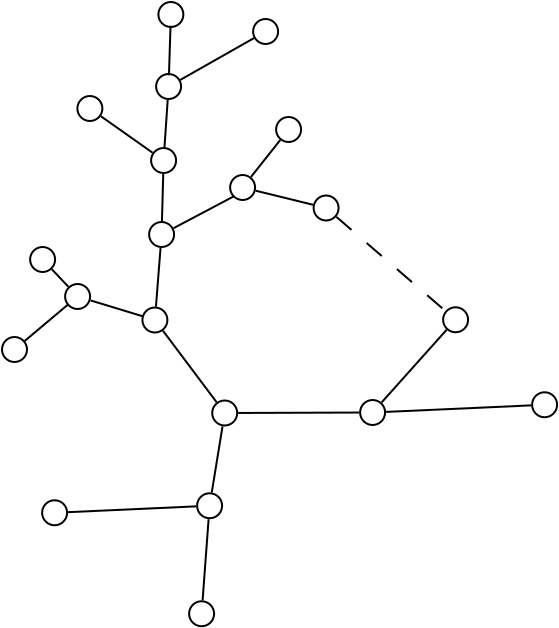 <?xml version="1.0" encoding="UTF-8"?>
<dia:diagram xmlns:dia="http://www.lysator.liu.se/~alla/dia/">
  <dia:layer name="Hintergrund" visible="true" active="true">
    <dia:object type="Standard - Ellipse" version="0" id="O0">
      <dia:attribute name="obj_pos">
        <dia:point val="12.739,4.275"/>
      </dia:attribute>
      <dia:attribute name="obj_bb">
        <dia:rectangle val="12.689,4.225;14.039,5.575"/>
      </dia:attribute>
      <dia:attribute name="elem_corner">
        <dia:point val="12.739,4.275"/>
      </dia:attribute>
      <dia:attribute name="elem_width">
        <dia:real val="1.25"/>
      </dia:attribute>
      <dia:attribute name="elem_height">
        <dia:real val="1.25"/>
      </dia:attribute>
      <dia:attribute name="aspect">
        <dia:enum val="2"/>
      </dia:attribute>
    </dia:object>
    <dia:object type="Standard - Ellipse" version="0" id="O1">
      <dia:attribute name="obj_pos">
        <dia:point val="12.625,7.875"/>
      </dia:attribute>
      <dia:attribute name="obj_bb">
        <dia:rectangle val="12.575,7.825;13.925,9.175"/>
      </dia:attribute>
      <dia:attribute name="elem_corner">
        <dia:point val="12.625,7.875"/>
      </dia:attribute>
      <dia:attribute name="elem_width">
        <dia:real val="1.25"/>
      </dia:attribute>
      <dia:attribute name="elem_height">
        <dia:real val="1.25"/>
      </dia:attribute>
      <dia:attribute name="aspect">
        <dia:enum val="2"/>
      </dia:attribute>
    </dia:object>
    <dia:object type="Standard - Ellipse" version="0" id="O2">
      <dia:attribute name="obj_pos">
        <dia:point val="12.375,11.575"/>
      </dia:attribute>
      <dia:attribute name="obj_bb">
        <dia:rectangle val="12.325,11.525;13.675,12.875"/>
      </dia:attribute>
      <dia:attribute name="elem_corner">
        <dia:point val="12.375,11.575"/>
      </dia:attribute>
      <dia:attribute name="elem_width">
        <dia:real val="1.25"/>
      </dia:attribute>
      <dia:attribute name="elem_height">
        <dia:real val="1.25"/>
      </dia:attribute>
      <dia:attribute name="border_width">
        <dia:real val="0.1"/>
      </dia:attribute>
      <dia:attribute name="aspect">
        <dia:enum val="2"/>
      </dia:attribute>
    </dia:object>
    <dia:object type="Standard - Ellipse" version="0" id="O3">
      <dia:attribute name="obj_pos">
        <dia:point val="17.475,5.125"/>
      </dia:attribute>
      <dia:attribute name="obj_bb">
        <dia:rectangle val="17.425,5.075;18.775,6.425"/>
      </dia:attribute>
      <dia:attribute name="elem_corner">
        <dia:point val="17.475,5.125"/>
      </dia:attribute>
      <dia:attribute name="elem_width">
        <dia:real val="1.25"/>
      </dia:attribute>
      <dia:attribute name="elem_height">
        <dia:real val="1.25"/>
      </dia:attribute>
      <dia:attribute name="aspect">
        <dia:enum val="2"/>
      </dia:attribute>
    </dia:object>
    <dia:object type="Standard - Ellipse" version="0" id="O4">
      <dia:attribute name="obj_pos">
        <dia:point val="8.689,8.975"/>
      </dia:attribute>
      <dia:attribute name="obj_bb">
        <dia:rectangle val="8.639,8.925;9.989,10.275"/>
      </dia:attribute>
      <dia:attribute name="elem_corner">
        <dia:point val="8.689,8.975"/>
      </dia:attribute>
      <dia:attribute name="elem_width">
        <dia:real val="1.25"/>
      </dia:attribute>
      <dia:attribute name="elem_height">
        <dia:real val="1.25"/>
      </dia:attribute>
      <dia:attribute name="aspect">
        <dia:enum val="2"/>
      </dia:attribute>
    </dia:object>
    <dia:object type="Standard - Ellipse" version="0" id="O5">
      <dia:attribute name="obj_pos">
        <dia:point val="12.275,15.275"/>
      </dia:attribute>
      <dia:attribute name="obj_bb">
        <dia:rectangle val="12.225,15.225;13.575,16.575"/>
      </dia:attribute>
      <dia:attribute name="elem_corner">
        <dia:point val="12.275,15.275"/>
      </dia:attribute>
      <dia:attribute name="elem_width">
        <dia:real val="1.25"/>
      </dia:attribute>
      <dia:attribute name="elem_height">
        <dia:real val="1.25"/>
      </dia:attribute>
      <dia:attribute name="aspect">
        <dia:enum val="2"/>
      </dia:attribute>
    </dia:object>
    <dia:object type="Standard - Ellipse" version="0" id="O6">
      <dia:attribute name="obj_pos">
        <dia:point val="16.325,12.925"/>
      </dia:attribute>
      <dia:attribute name="obj_bb">
        <dia:rectangle val="16.275,12.875;17.625,14.225"/>
      </dia:attribute>
      <dia:attribute name="elem_corner">
        <dia:point val="16.325,12.925"/>
      </dia:attribute>
      <dia:attribute name="elem_width">
        <dia:real val="1.25"/>
      </dia:attribute>
      <dia:attribute name="elem_height">
        <dia:real val="1.25"/>
      </dia:attribute>
      <dia:attribute name="aspect">
        <dia:enum val="2"/>
      </dia:attribute>
    </dia:object>
    <dia:object type="Standard - Ellipse" version="0" id="O7">
      <dia:attribute name="obj_pos">
        <dia:point val="18.625,10.025"/>
      </dia:attribute>
      <dia:attribute name="obj_bb">
        <dia:rectangle val="18.575,9.975;19.925,11.325"/>
      </dia:attribute>
      <dia:attribute name="elem_corner">
        <dia:point val="18.625,10.025"/>
      </dia:attribute>
      <dia:attribute name="elem_width">
        <dia:real val="1.25"/>
      </dia:attribute>
      <dia:attribute name="elem_height">
        <dia:real val="1.25"/>
      </dia:attribute>
      <dia:attribute name="aspect">
        <dia:enum val="2"/>
      </dia:attribute>
    </dia:object>
    <dia:object type="Standard - Ellipse" version="0" id="O8">
      <dia:attribute name="obj_pos">
        <dia:point val="11.94,19.55"/>
      </dia:attribute>
      <dia:attribute name="obj_bb">
        <dia:rectangle val="11.89,19.5;13.24,20.85"/>
      </dia:attribute>
      <dia:attribute name="elem_corner">
        <dia:point val="11.94,19.55"/>
      </dia:attribute>
      <dia:attribute name="elem_width">
        <dia:real val="1.25"/>
      </dia:attribute>
      <dia:attribute name="elem_height">
        <dia:real val="1.25"/>
      </dia:attribute>
      <dia:attribute name="aspect">
        <dia:enum val="2"/>
      </dia:attribute>
    </dia:object>
    <dia:object type="Standard - Ellipse" version="0" id="O9">
      <dia:attribute name="obj_pos">
        <dia:point val="8.075,18.375"/>
      </dia:attribute>
      <dia:attribute name="obj_bb">
        <dia:rectangle val="8.025,18.325;9.375,19.675"/>
      </dia:attribute>
      <dia:attribute name="elem_corner">
        <dia:point val="8.075,18.375"/>
      </dia:attribute>
      <dia:attribute name="elem_width">
        <dia:real val="1.25"/>
      </dia:attribute>
      <dia:attribute name="elem_height">
        <dia:real val="1.25"/>
      </dia:attribute>
      <dia:attribute name="aspect">
        <dia:enum val="2"/>
      </dia:attribute>
    </dia:object>
    <dia:object type="Standard - Ellipse" version="0" id="O10">
      <dia:attribute name="obj_pos">
        <dia:point val="6.325,16.525"/>
      </dia:attribute>
      <dia:attribute name="obj_bb">
        <dia:rectangle val="6.275,16.475;7.625,17.825"/>
      </dia:attribute>
      <dia:attribute name="elem_corner">
        <dia:point val="6.325,16.525"/>
      </dia:attribute>
      <dia:attribute name="elem_width">
        <dia:real val="1.25"/>
      </dia:attribute>
      <dia:attribute name="elem_height">
        <dia:real val="1.25"/>
      </dia:attribute>
      <dia:attribute name="aspect">
        <dia:enum val="2"/>
      </dia:attribute>
    </dia:object>
    <dia:object type="Standard - Ellipse" version="0" id="O11">
      <dia:attribute name="obj_pos">
        <dia:point val="4.92,21.025"/>
      </dia:attribute>
      <dia:attribute name="obj_bb">
        <dia:rectangle val="4.87,20.975;6.22,22.325"/>
      </dia:attribute>
      <dia:attribute name="elem_corner">
        <dia:point val="4.92,21.025"/>
      </dia:attribute>
      <dia:attribute name="elem_width">
        <dia:real val="1.25"/>
      </dia:attribute>
      <dia:attribute name="elem_height">
        <dia:real val="1.25"/>
      </dia:attribute>
      <dia:attribute name="aspect">
        <dia:enum val="2"/>
      </dia:attribute>
    </dia:object>
    <dia:object type="Standard - Ellipse" version="0" id="O12">
      <dia:attribute name="obj_pos">
        <dia:point val="15.43,24.2"/>
      </dia:attribute>
      <dia:attribute name="obj_bb">
        <dia:rectangle val="15.38,24.15;16.73,25.5"/>
      </dia:attribute>
      <dia:attribute name="elem_corner">
        <dia:point val="15.43,24.2"/>
      </dia:attribute>
      <dia:attribute name="elem_width">
        <dia:real val="1.25"/>
      </dia:attribute>
      <dia:attribute name="elem_height">
        <dia:real val="1.25"/>
      </dia:attribute>
      <dia:attribute name="aspect">
        <dia:enum val="2"/>
      </dia:attribute>
    </dia:object>
    <dia:object type="Standard - Ellipse" version="0" id="O13">
      <dia:attribute name="obj_pos">
        <dia:point val="22.825,24.175"/>
      </dia:attribute>
      <dia:attribute name="obj_bb">
        <dia:rectangle val="22.775,24.125;24.125,25.475"/>
      </dia:attribute>
      <dia:attribute name="elem_corner">
        <dia:point val="22.825,24.175"/>
      </dia:attribute>
      <dia:attribute name="elem_width">
        <dia:real val="1.25"/>
      </dia:attribute>
      <dia:attribute name="elem_height">
        <dia:real val="1.25"/>
      </dia:attribute>
      <dia:attribute name="aspect">
        <dia:enum val="2"/>
      </dia:attribute>
    </dia:object>
    <dia:object type="Standard - Ellipse" version="0" id="O14">
      <dia:attribute name="obj_pos">
        <dia:point val="31.425,23.788"/>
      </dia:attribute>
      <dia:attribute name="obj_bb">
        <dia:rectangle val="31.375,23.738;32.725,25.087"/>
      </dia:attribute>
      <dia:attribute name="elem_corner">
        <dia:point val="31.425,23.788"/>
      </dia:attribute>
      <dia:attribute name="elem_width">
        <dia:real val="1.25"/>
      </dia:attribute>
      <dia:attribute name="elem_height">
        <dia:real val="1.25"/>
      </dia:attribute>
      <dia:attribute name="aspect">
        <dia:enum val="2"/>
      </dia:attribute>
    </dia:object>
    <dia:object type="Standard - Ellipse" version="0" id="O15">
      <dia:attribute name="obj_pos">
        <dia:point val="26.975,19.538"/>
      </dia:attribute>
      <dia:attribute name="obj_bb">
        <dia:rectangle val="26.925,19.488;28.275,20.837"/>
      </dia:attribute>
      <dia:attribute name="elem_corner">
        <dia:point val="26.975,19.538"/>
      </dia:attribute>
      <dia:attribute name="elem_width">
        <dia:real val="1.25"/>
      </dia:attribute>
      <dia:attribute name="elem_height">
        <dia:real val="1.25"/>
      </dia:attribute>
      <dia:attribute name="aspect">
        <dia:enum val="2"/>
      </dia:attribute>
    </dia:object>
    <dia:object type="Standard - Ellipse" version="0" id="O16">
      <dia:attribute name="obj_pos">
        <dia:point val="14.675,28.837"/>
      </dia:attribute>
      <dia:attribute name="obj_bb">
        <dia:rectangle val="14.625,28.788;15.975,30.137"/>
      </dia:attribute>
      <dia:attribute name="elem_corner">
        <dia:point val="14.675,28.837"/>
      </dia:attribute>
      <dia:attribute name="elem_width">
        <dia:real val="1.25"/>
      </dia:attribute>
      <dia:attribute name="elem_height">
        <dia:real val="1.25"/>
      </dia:attribute>
      <dia:attribute name="aspect">
        <dia:enum val="2"/>
      </dia:attribute>
    </dia:object>
    <dia:object type="Standard - Ellipse" version="0" id="O17">
      <dia:attribute name="obj_pos">
        <dia:point val="6.925,29.188"/>
      </dia:attribute>
      <dia:attribute name="obj_bb">
        <dia:rectangle val="6.875,29.137;8.225,30.488"/>
      </dia:attribute>
      <dia:attribute name="elem_corner">
        <dia:point val="6.925,29.188"/>
      </dia:attribute>
      <dia:attribute name="elem_width">
        <dia:real val="1.25"/>
      </dia:attribute>
      <dia:attribute name="elem_height">
        <dia:real val="1.25"/>
      </dia:attribute>
      <dia:attribute name="aspect">
        <dia:enum val="2"/>
      </dia:attribute>
    </dia:object>
    <dia:object type="Standard - Ellipse" version="0" id="O18">
      <dia:attribute name="obj_pos">
        <dia:point val="14.275,34.237"/>
      </dia:attribute>
      <dia:attribute name="obj_bb">
        <dia:rectangle val="14.225,34.188;15.575,35.538"/>
      </dia:attribute>
      <dia:attribute name="elem_corner">
        <dia:point val="14.275,34.237"/>
      </dia:attribute>
      <dia:attribute name="elem_width">
        <dia:real val="1.25"/>
      </dia:attribute>
      <dia:attribute name="elem_height">
        <dia:real val="1.25"/>
      </dia:attribute>
      <dia:attribute name="aspect">
        <dia:enum val="2"/>
      </dia:attribute>
    </dia:object>
    <dia:object type="Standard - Line" version="0" id="O19">
      <dia:attribute name="obj_pos">
        <dia:point val="13.346,5.463"/>
      </dia:attribute>
      <dia:attribute name="obj_bb">
        <dia:rectangle val="13.216,5.411;13.398,7.989"/>
      </dia:attribute>
      <dia:attribute name="conn_endpoints">
        <dia:point val="13.346,5.463"/>
        <dia:point val="13.268,7.938"/>
      </dia:attribute>
      <dia:attribute name="numcp">
        <dia:int val="1"/>
      </dia:attribute>
      <dia:connections>
        <dia:connection handle="0" to="O0" connection="8"/>
        <dia:connection handle="1" to="O1" connection="8"/>
      </dia:connections>
    </dia:object>
    <dia:object type="Standard - Line" version="0" id="O20">
      <dia:attribute name="obj_pos">
        <dia:point val="13.828,8.172"/>
      </dia:attribute>
      <dia:attribute name="obj_bb">
        <dia:rectangle val="13.76,6.009;17.59,8.241"/>
      </dia:attribute>
      <dia:attribute name="conn_endpoints">
        <dia:point val="13.828,8.172"/>
        <dia:point val="17.522,6.078"/>
      </dia:attribute>
      <dia:attribute name="numcp">
        <dia:int val="1"/>
      </dia:attribute>
      <dia:connections>
        <dia:connection handle="0" to="O1" connection="8"/>
        <dia:connection handle="1" to="O3" connection="8"/>
      </dia:connections>
    </dia:object>
    <dia:object type="Standard - Line" version="0" id="O21">
      <dia:attribute name="obj_pos">
        <dia:point val="13.204,9.173"/>
      </dia:attribute>
      <dia:attribute name="obj_bb">
        <dia:rectangle val="12.992,9.12;13.258,11.58"/>
      </dia:attribute>
      <dia:attribute name="conn_endpoints">
        <dia:point val="13.204,9.173"/>
        <dia:point val="13.046,11.527"/>
      </dia:attribute>
      <dia:attribute name="numcp">
        <dia:int val="1"/>
      </dia:attribute>
      <dia:connections>
        <dia:connection handle="0" to="O1" connection="8"/>
        <dia:connection handle="1" to="O2" connection="8"/>
      </dia:connections>
    </dia:object>
    <dia:object type="Standard - Line" version="0" id="O22">
      <dia:attribute name="obj_pos">
        <dia:point val="12.449,11.811"/>
      </dia:attribute>
      <dia:attribute name="obj_bb">
        <dia:rectangle val="9.796,9.919;12.518,11.881"/>
      </dia:attribute>
      <dia:attribute name="conn_endpoints">
        <dia:point val="12.449,11.811"/>
        <dia:point val="9.865,9.989"/>
      </dia:attribute>
      <dia:attribute name="numcp">
        <dia:int val="1"/>
      </dia:attribute>
      <dia:connections>
        <dia:connection handle="0" to="O2" connection="8"/>
        <dia:connection handle="1" to="O4" connection="8"/>
      </dia:connections>
    </dia:object>
    <dia:object type="Standard - Line" version="0" id="O23">
      <dia:attribute name="obj_pos">
        <dia:point val="12.982,12.874"/>
      </dia:attribute>
      <dia:attribute name="obj_bb">
        <dia:rectangle val="12.867,12.822;13.033,15.277"/>
      </dia:attribute>
      <dia:attribute name="conn_endpoints">
        <dia:point val="12.982,12.874"/>
        <dia:point val="12.918,15.226"/>
      </dia:attribute>
      <dia:attribute name="numcp">
        <dia:int val="1"/>
      </dia:attribute>
      <dia:connections>
        <dia:connection handle="0" to="O2" connection="8"/>
        <dia:connection handle="1" to="O5" connection="8"/>
      </dia:connections>
    </dia:object>
    <dia:object type="Standard - Line" version="0" id="O24">
      <dia:attribute name="obj_pos">
        <dia:point val="13.496,15.585"/>
      </dia:attribute>
      <dia:attribute name="obj_bb">
        <dia:rectangle val="13.429,13.924;16.576,15.652"/>
      </dia:attribute>
      <dia:attribute name="conn_endpoints">
        <dia:point val="13.496,15.585"/>
        <dia:point val="16.508,13.992"/>
      </dia:attribute>
      <dia:attribute name="numcp">
        <dia:int val="1"/>
      </dia:attribute>
      <dia:connections>
        <dia:connection handle="0" to="O5" connection="8"/>
        <dia:connection handle="1" to="O6" connection="5"/>
      </dia:connections>
    </dia:object>
    <dia:object type="Standard - Line" version="0" id="O25">
      <dia:attribute name="obj_pos">
        <dia:point val="17.369,13.022"/>
      </dia:attribute>
      <dia:attribute name="obj_bb">
        <dia:rectangle val="17.299,11.108;18.901,13.092"/>
      </dia:attribute>
      <dia:attribute name="conn_endpoints">
        <dia:point val="17.369,13.022"/>
        <dia:point val="18.831,11.178"/>
      </dia:attribute>
      <dia:attribute name="numcp">
        <dia:int val="1"/>
      </dia:attribute>
      <dia:connections>
        <dia:connection handle="0" to="O6" connection="8"/>
        <dia:connection handle="1" to="O7" connection="8"/>
      </dia:connections>
    </dia:object>
    <dia:object type="Standard - Line" version="0" id="O26">
      <dia:attribute name="obj_pos">
        <dia:point val="12.847,16.573"/>
      </dia:attribute>
      <dia:attribute name="obj_bb">
        <dia:rectangle val="12.564,16.519;12.901,19.556"/>
      </dia:attribute>
      <dia:attribute name="conn_endpoints">
        <dia:point val="12.847,16.573"/>
        <dia:point val="12.618,19.502"/>
      </dia:attribute>
      <dia:attribute name="numcp">
        <dia:int val="1"/>
      </dia:attribute>
      <dia:connections>
        <dia:connection handle="0" to="O5" connection="8"/>
        <dia:connection handle="1" to="O8" connection="8"/>
      </dia:connections>
    </dia:object>
    <dia:object type="Standard - Line" version="0" id="O27">
      <dia:attribute name="obj_pos">
        <dia:point val="11.919,19.979"/>
      </dia:attribute>
      <dia:attribute name="obj_bb">
        <dia:rectangle val="9.284,19.134;11.982,20.041"/>
      </dia:attribute>
      <dia:attribute name="conn_endpoints">
        <dia:point val="11.919,19.979"/>
        <dia:point val="9.346,19.196"/>
      </dia:attribute>
      <dia:attribute name="numcp">
        <dia:int val="1"/>
      </dia:attribute>
      <dia:connections>
        <dia:connection handle="0" to="O8" connection="8"/>
        <dia:connection handle="1" to="O9" connection="8"/>
      </dia:connections>
    </dia:object>
    <dia:object type="Standard - Line" version="0" id="O28">
      <dia:attribute name="obj_pos">
        <dia:point val="8.236,18.51"/>
      </dia:attribute>
      <dia:attribute name="obj_bb">
        <dia:rectangle val="7.343,17.569;8.307,18.581"/>
      </dia:attribute>
      <dia:attribute name="conn_endpoints">
        <dia:point val="8.236,18.51"/>
        <dia:point val="7.414,17.64"/>
      </dia:attribute>
      <dia:attribute name="numcp">
        <dia:int val="1"/>
      </dia:attribute>
      <dia:connections>
        <dia:connection handle="0" to="O9" connection="8"/>
        <dia:connection handle="1" to="O10" connection="8"/>
      </dia:connections>
    </dia:object>
    <dia:object type="Standard - Line" version="0" id="O29">
      <dia:attribute name="obj_pos">
        <dia:point val="8.195,19.424"/>
      </dia:attribute>
      <dia:attribute name="obj_bb">
        <dia:rectangle val="5.98,19.354;8.265,21.296"/>
      </dia:attribute>
      <dia:attribute name="conn_endpoints">
        <dia:point val="8.195,19.424"/>
        <dia:point val="6.05,21.226"/>
      </dia:attribute>
      <dia:attribute name="numcp">
        <dia:int val="1"/>
      </dia:attribute>
      <dia:connections>
        <dia:connection handle="0" to="O9" connection="8"/>
        <dia:connection handle="1" to="O11" connection="8"/>
      </dia:connections>
    </dia:object>
    <dia:object type="Standard - Line" version="0" id="O30">
      <dia:attribute name="obj_pos">
        <dia:point val="12.969,20.713"/>
      </dia:attribute>
      <dia:attribute name="obj_bb">
        <dia:rectangle val="12.899,20.643;15.721,24.357"/>
      </dia:attribute>
      <dia:attribute name="conn_endpoints">
        <dia:point val="12.969,20.713"/>
        <dia:point val="15.651,24.287"/>
      </dia:attribute>
      <dia:attribute name="numcp">
        <dia:int val="1"/>
      </dia:attribute>
      <dia:connections>
        <dia:connection handle="0" to="O8" connection="8"/>
        <dia:connection handle="1" to="O12" connection="8"/>
      </dia:connections>
    </dia:object>
    <dia:object type="Standard - Line" version="0" id="O31">
      <dia:attribute name="obj_pos">
        <dia:point val="15.947,25.491"/>
      </dia:attribute>
      <dia:attribute name="obj_bb">
        <dia:rectangle val="15.351,25.434;16.004,28.854"/>
      </dia:attribute>
      <dia:attribute name="conn_endpoints">
        <dia:point val="15.947,25.491"/>
        <dia:point val="15.409,28.796"/>
      </dia:attribute>
      <dia:attribute name="numcp">
        <dia:int val="1"/>
      </dia:attribute>
      <dia:connections>
        <dia:connection handle="0" to="O12" connection="8"/>
        <dia:connection handle="1" to="O16" connection="8"/>
      </dia:connections>
    </dia:object>
    <dia:object type="Standard - Line" version="0" id="O32">
      <dia:attribute name="obj_pos">
        <dia:point val="14.626,29.493"/>
      </dia:attribute>
      <dia:attribute name="obj_bb">
        <dia:rectangle val="8.172,29.441;14.678,29.834"/>
      </dia:attribute>
      <dia:attribute name="conn_endpoints">
        <dia:point val="14.626,29.493"/>
        <dia:point val="8.224,29.782"/>
      </dia:attribute>
      <dia:attribute name="numcp">
        <dia:int val="1"/>
      </dia:attribute>
      <dia:connections>
        <dia:connection handle="0" to="O16" connection="8"/>
        <dia:connection handle="1" to="O17" connection="8"/>
      </dia:connections>
    </dia:object>
    <dia:object type="Standard - Line" version="0" id="O33">
      <dia:attribute name="obj_pos">
        <dia:point val="15.25,30.136"/>
      </dia:attribute>
      <dia:attribute name="obj_bb">
        <dia:rectangle val="14.896,30.082;15.304,34.243"/>
      </dia:attribute>
      <dia:attribute name="conn_endpoints">
        <dia:point val="15.25,30.136"/>
        <dia:point val="14.95,34.19"/>
      </dia:attribute>
      <dia:attribute name="numcp">
        <dia:int val="1"/>
      </dia:attribute>
      <dia:connections>
        <dia:connection handle="0" to="O16" connection="8"/>
        <dia:connection handle="1" to="O18" connection="8"/>
      </dia:connections>
    </dia:object>
    <dia:object type="Standard - Line" version="0" id="O34">
      <dia:attribute name="obj_pos">
        <dia:point val="16.728,24.823"/>
      </dia:attribute>
      <dia:attribute name="obj_bb">
        <dia:rectangle val="16.678,24.752;22.827,24.873"/>
      </dia:attribute>
      <dia:attribute name="conn_endpoints">
        <dia:point val="16.728,24.823"/>
        <dia:point val="22.777,24.802"/>
      </dia:attribute>
      <dia:attribute name="numcp">
        <dia:int val="1"/>
      </dia:attribute>
      <dia:connections>
        <dia:connection handle="0" to="O12" connection="8"/>
        <dia:connection handle="1" to="O13" connection="8"/>
      </dia:connections>
    </dia:object>
    <dia:object type="Standard - Line" version="0" id="O35">
      <dia:attribute name="obj_pos">
        <dia:point val="23.9,24.297"/>
      </dia:attribute>
      <dia:attribute name="obj_bb">
        <dia:rectangle val="23.829,20.595;27.221,24.368"/>
      </dia:attribute>
      <dia:attribute name="conn_endpoints">
        <dia:point val="23.9,24.297"/>
        <dia:point val="27.15,20.666"/>
      </dia:attribute>
      <dia:attribute name="numcp">
        <dia:int val="1"/>
      </dia:attribute>
      <dia:connections>
        <dia:connection handle="0" to="O13" connection="8"/>
        <dia:connection handle="1" to="O15" connection="8"/>
      </dia:connections>
    </dia:object>
    <dia:object type="Standard - Line" version="0" id="O36">
      <dia:attribute name="obj_pos">
        <dia:point val="24.125,24.77"/>
      </dia:attribute>
      <dia:attribute name="obj_bb">
        <dia:rectangle val="24.072,24.391;31.428,24.822"/>
      </dia:attribute>
      <dia:attribute name="conn_endpoints">
        <dia:point val="24.125,24.77"/>
        <dia:point val="31.375,24.443"/>
      </dia:attribute>
      <dia:attribute name="numcp">
        <dia:int val="1"/>
      </dia:attribute>
      <dia:connections>
        <dia:connection handle="0" to="O13" connection="8"/>
        <dia:connection handle="1" to="O14" connection="8"/>
      </dia:connections>
    </dia:object>
    <dia:object type="Standard - Ellipse" version="0" id="O37">
      <dia:attribute name="obj_pos">
        <dia:point val="20.5,13.95"/>
      </dia:attribute>
      <dia:attribute name="obj_bb">
        <dia:rectangle val="20.45,13.9;21.8,15.25"/>
      </dia:attribute>
      <dia:attribute name="elem_corner">
        <dia:point val="20.5,13.95"/>
      </dia:attribute>
      <dia:attribute name="elem_width">
        <dia:real val="1.25"/>
      </dia:attribute>
      <dia:attribute name="elem_height">
        <dia:real val="1.25"/>
      </dia:attribute>
      <dia:attribute name="aspect">
        <dia:enum val="2"/>
      </dia:attribute>
    </dia:object>
    <dia:object type="Standard - Line" version="0" id="O38">
      <dia:attribute name="obj_pos">
        <dia:point val="21.636,15.016"/>
      </dia:attribute>
      <dia:attribute name="obj_bb">
        <dia:rectangle val="21.566,14.945;27.16,19.792"/>
      </dia:attribute>
      <dia:attribute name="conn_endpoints">
        <dia:point val="21.636,15.016"/>
        <dia:point val="27.089,19.721"/>
      </dia:attribute>
      <dia:attribute name="numcp">
        <dia:int val="1"/>
      </dia:attribute>
      <dia:attribute name="line_style">
        <dia:enum val="1"/>
      </dia:attribute>
      <dia:connections>
        <dia:connection handle="0" to="O37" connection="8"/>
        <dia:connection handle="1" to="O15" connection="8"/>
      </dia:connections>
    </dia:object>
    <dia:object type="Standard - Line" version="0" id="O39">
      <dia:attribute name="obj_pos">
        <dia:point val="17.604,13.711"/>
      </dia:attribute>
      <dia:attribute name="obj_bb">
        <dia:rectangle val="17.544,13.65;20.531,14.475"/>
      </dia:attribute>
      <dia:attribute name="conn_endpoints">
        <dia:point val="17.604,13.711"/>
        <dia:point val="20.471,14.414"/>
      </dia:attribute>
      <dia:attribute name="numcp">
        <dia:int val="1"/>
      </dia:attribute>
      <dia:connections>
        <dia:connection handle="0" to="O6" connection="8"/>
        <dia:connection handle="1" to="O37" connection="8"/>
      </dia:connections>
    </dia:object>
  </dia:layer>
</dia:diagram>
